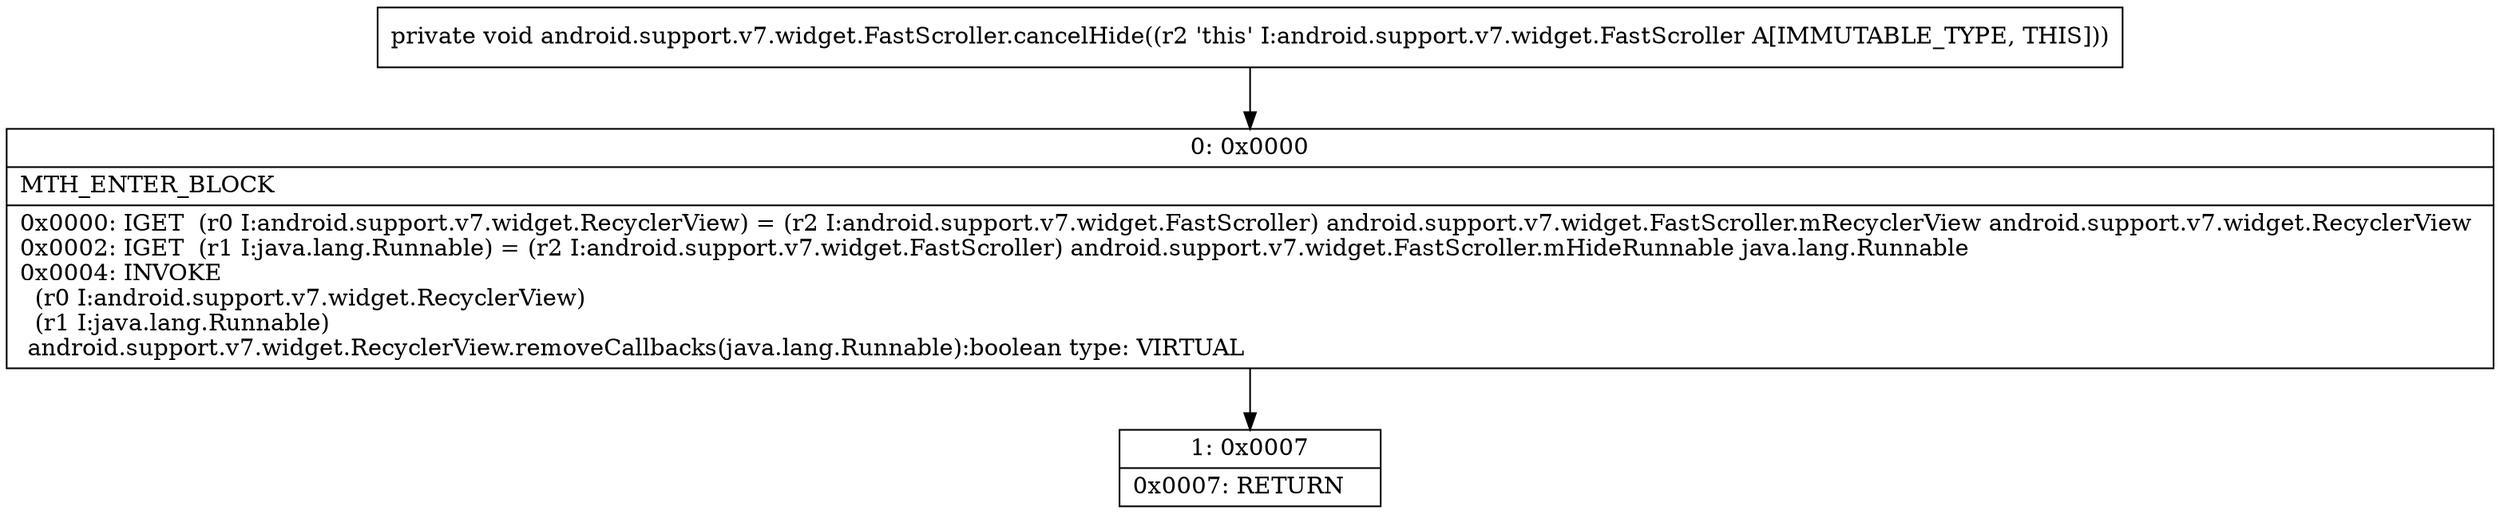 digraph "CFG forandroid.support.v7.widget.FastScroller.cancelHide()V" {
Node_0 [shape=record,label="{0\:\ 0x0000|MTH_ENTER_BLOCK\l|0x0000: IGET  (r0 I:android.support.v7.widget.RecyclerView) = (r2 I:android.support.v7.widget.FastScroller) android.support.v7.widget.FastScroller.mRecyclerView android.support.v7.widget.RecyclerView \l0x0002: IGET  (r1 I:java.lang.Runnable) = (r2 I:android.support.v7.widget.FastScroller) android.support.v7.widget.FastScroller.mHideRunnable java.lang.Runnable \l0x0004: INVOKE  \l  (r0 I:android.support.v7.widget.RecyclerView)\l  (r1 I:java.lang.Runnable)\l android.support.v7.widget.RecyclerView.removeCallbacks(java.lang.Runnable):boolean type: VIRTUAL \l}"];
Node_1 [shape=record,label="{1\:\ 0x0007|0x0007: RETURN   \l}"];
MethodNode[shape=record,label="{private void android.support.v7.widget.FastScroller.cancelHide((r2 'this' I:android.support.v7.widget.FastScroller A[IMMUTABLE_TYPE, THIS])) }"];
MethodNode -> Node_0;
Node_0 -> Node_1;
}

